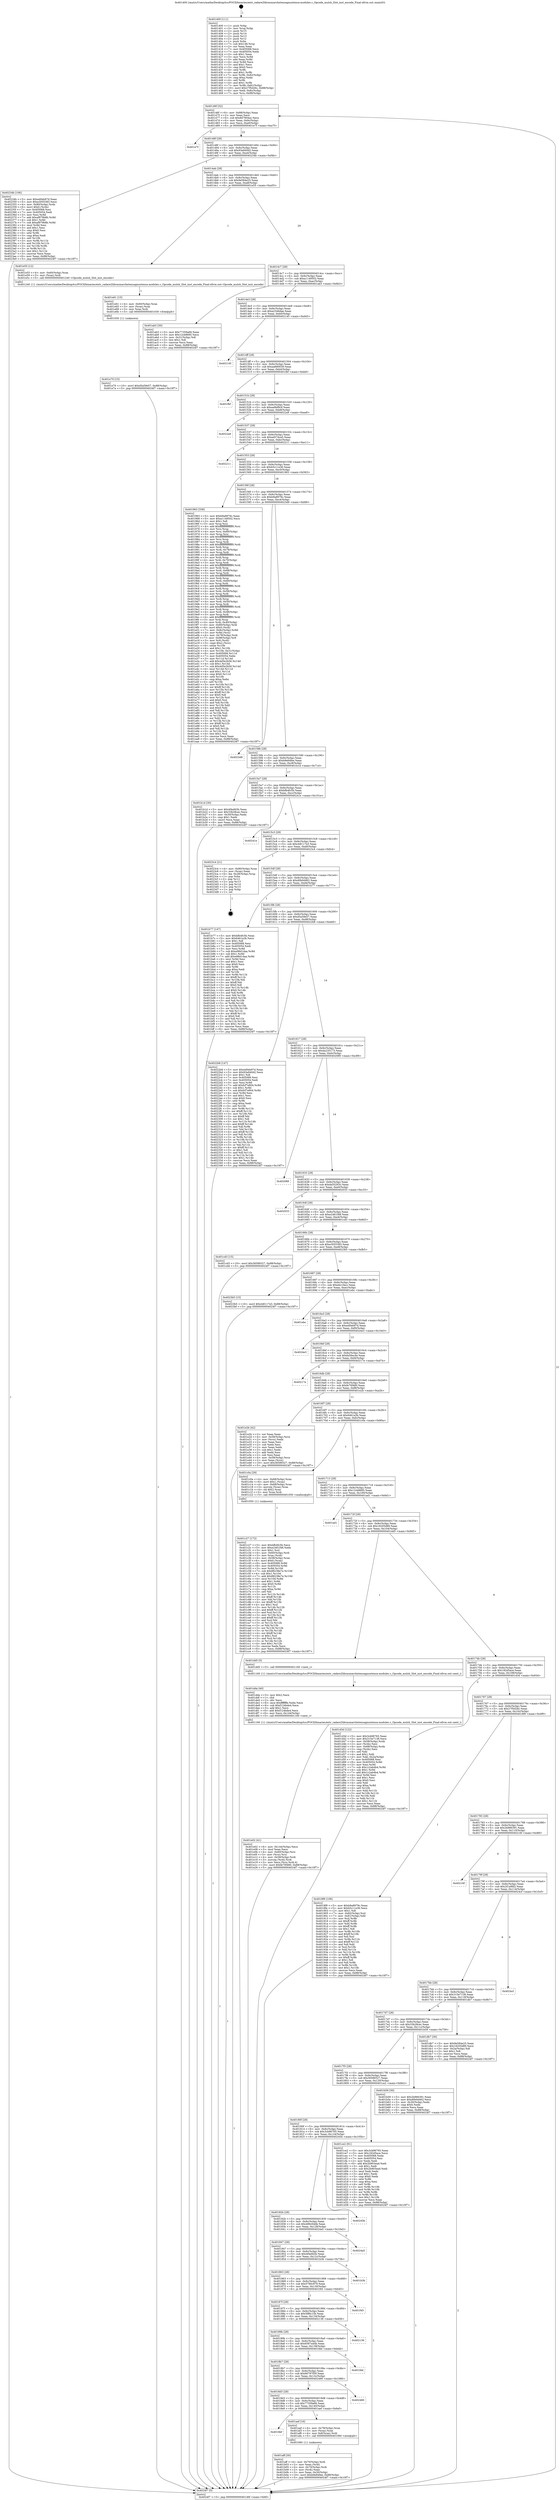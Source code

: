 digraph "0x401400" {
  label = "0x401400 (/mnt/c/Users/mathe/Desktop/tcc/POCII/binaries/extr_radare2librasmarchxtensagnuxtensa-modules.c_Opcode_mulsh_Slot_inst_encode_Final-ollvm.out::main(0))"
  labelloc = "t"
  node[shape=record]

  Entry [label="",width=0.3,height=0.3,shape=circle,fillcolor=black,style=filled]
  "0x40146f" [label="{
     0x40146f [32]\l
     | [instrs]\l
     &nbsp;&nbsp;0x40146f \<+6\>: mov -0x88(%rbp),%eax\l
     &nbsp;&nbsp;0x401475 \<+2\>: mov %eax,%ecx\l
     &nbsp;&nbsp;0x401477 \<+6\>: sub $0x8d7904ac,%ecx\l
     &nbsp;&nbsp;0x40147d \<+6\>: mov %eax,-0x9c(%rbp)\l
     &nbsp;&nbsp;0x401483 \<+6\>: mov %ecx,-0xa0(%rbp)\l
     &nbsp;&nbsp;0x401489 \<+6\>: je 0000000000401e7f \<main+0xa7f\>\l
  }"]
  "0x401e7f" [label="{
     0x401e7f\l
  }", style=dashed]
  "0x40148f" [label="{
     0x40148f [28]\l
     | [instrs]\l
     &nbsp;&nbsp;0x40148f \<+5\>: jmp 0000000000401494 \<main+0x94\>\l
     &nbsp;&nbsp;0x401494 \<+6\>: mov -0x9c(%rbp),%eax\l
     &nbsp;&nbsp;0x40149a \<+5\>: sub $0x93a940d2,%eax\l
     &nbsp;&nbsp;0x40149f \<+6\>: mov %eax,-0xa4(%rbp)\l
     &nbsp;&nbsp;0x4014a5 \<+6\>: je 000000000040234b \<main+0xf4b\>\l
  }"]
  Exit [label="",width=0.3,height=0.3,shape=circle,fillcolor=black,style=filled,peripheries=2]
  "0x40234b" [label="{
     0x40234b [106]\l
     | [instrs]\l
     &nbsp;&nbsp;0x40234b \<+5\>: mov $0xed0eb97d,%eax\l
     &nbsp;&nbsp;0x402350 \<+5\>: mov $0xe3055383,%ecx\l
     &nbsp;&nbsp;0x402355 \<+4\>: mov -0x80(%rbp),%rdx\l
     &nbsp;&nbsp;0x402359 \<+6\>: movl $0x0,(%rdx)\l
     &nbsp;&nbsp;0x40235f \<+7\>: mov 0x405068,%esi\l
     &nbsp;&nbsp;0x402366 \<+7\>: mov 0x405054,%edi\l
     &nbsp;&nbsp;0x40236d \<+3\>: mov %esi,%r8d\l
     &nbsp;&nbsp;0x402370 \<+7\>: add $0xaf979b8b,%r8d\l
     &nbsp;&nbsp;0x402377 \<+4\>: sub $0x1,%r8d\l
     &nbsp;&nbsp;0x40237b \<+7\>: sub $0xaf979b8b,%r8d\l
     &nbsp;&nbsp;0x402382 \<+4\>: imul %r8d,%esi\l
     &nbsp;&nbsp;0x402386 \<+3\>: and $0x1,%esi\l
     &nbsp;&nbsp;0x402389 \<+3\>: cmp $0x0,%esi\l
     &nbsp;&nbsp;0x40238c \<+4\>: sete %r9b\l
     &nbsp;&nbsp;0x402390 \<+3\>: cmp $0xa,%edi\l
     &nbsp;&nbsp;0x402393 \<+4\>: setl %r10b\l
     &nbsp;&nbsp;0x402397 \<+3\>: mov %r9b,%r11b\l
     &nbsp;&nbsp;0x40239a \<+3\>: and %r10b,%r11b\l
     &nbsp;&nbsp;0x40239d \<+3\>: xor %r10b,%r9b\l
     &nbsp;&nbsp;0x4023a0 \<+3\>: or %r9b,%r11b\l
     &nbsp;&nbsp;0x4023a3 \<+4\>: test $0x1,%r11b\l
     &nbsp;&nbsp;0x4023a7 \<+3\>: cmovne %ecx,%eax\l
     &nbsp;&nbsp;0x4023aa \<+6\>: mov %eax,-0x88(%rbp)\l
     &nbsp;&nbsp;0x4023b0 \<+5\>: jmp 00000000004024f7 \<main+0x10f7\>\l
  }"]
  "0x4014ab" [label="{
     0x4014ab [28]\l
     | [instrs]\l
     &nbsp;&nbsp;0x4014ab \<+5\>: jmp 00000000004014b0 \<main+0xb0\>\l
     &nbsp;&nbsp;0x4014b0 \<+6\>: mov -0x9c(%rbp),%eax\l
     &nbsp;&nbsp;0x4014b6 \<+5\>: sub $0x9e584e25,%eax\l
     &nbsp;&nbsp;0x4014bb \<+6\>: mov %eax,-0xa8(%rbp)\l
     &nbsp;&nbsp;0x4014c1 \<+6\>: je 0000000000401e55 \<main+0xa55\>\l
  }"]
  "0x401e70" [label="{
     0x401e70 [15]\l
     | [instrs]\l
     &nbsp;&nbsp;0x401e70 \<+10\>: movl $0xd5a59e57,-0x88(%rbp)\l
     &nbsp;&nbsp;0x401e7a \<+5\>: jmp 00000000004024f7 \<main+0x10f7\>\l
  }"]
  "0x401e55" [label="{
     0x401e55 [12]\l
     | [instrs]\l
     &nbsp;&nbsp;0x401e55 \<+4\>: mov -0x60(%rbp),%rax\l
     &nbsp;&nbsp;0x401e59 \<+3\>: mov (%rax),%rdi\l
     &nbsp;&nbsp;0x401e5c \<+5\>: call 0000000000401240 \<Opcode_mulsh_Slot_inst_encode\>\l
     | [calls]\l
     &nbsp;&nbsp;0x401240 \{1\} (/mnt/c/Users/mathe/Desktop/tcc/POCII/binaries/extr_radare2librasmarchxtensagnuxtensa-modules.c_Opcode_mulsh_Slot_inst_encode_Final-ollvm.out::Opcode_mulsh_Slot_inst_encode)\l
  }"]
  "0x4014c7" [label="{
     0x4014c7 [28]\l
     | [instrs]\l
     &nbsp;&nbsp;0x4014c7 \<+5\>: jmp 00000000004014cc \<main+0xcc\>\l
     &nbsp;&nbsp;0x4014cc \<+6\>: mov -0x9c(%rbp),%eax\l
     &nbsp;&nbsp;0x4014d2 \<+5\>: sub $0xa1149502,%eax\l
     &nbsp;&nbsp;0x4014d7 \<+6\>: mov %eax,-0xac(%rbp)\l
     &nbsp;&nbsp;0x4014dd \<+6\>: je 0000000000401ab3 \<main+0x6b3\>\l
  }"]
  "0x401e61" [label="{
     0x401e61 [15]\l
     | [instrs]\l
     &nbsp;&nbsp;0x401e61 \<+4\>: mov -0x60(%rbp),%rax\l
     &nbsp;&nbsp;0x401e65 \<+3\>: mov (%rax),%rax\l
     &nbsp;&nbsp;0x401e68 \<+3\>: mov %rax,%rdi\l
     &nbsp;&nbsp;0x401e6b \<+5\>: call 0000000000401030 \<free@plt\>\l
     | [calls]\l
     &nbsp;&nbsp;0x401030 \{1\} (unknown)\l
  }"]
  "0x401ab3" [label="{
     0x401ab3 [30]\l
     | [instrs]\l
     &nbsp;&nbsp;0x401ab3 \<+5\>: mov $0x77359a66,%eax\l
     &nbsp;&nbsp;0x401ab8 \<+5\>: mov $0x12cb8685,%ecx\l
     &nbsp;&nbsp;0x401abd \<+3\>: mov -0x31(%rbp),%dl\l
     &nbsp;&nbsp;0x401ac0 \<+3\>: test $0x1,%dl\l
     &nbsp;&nbsp;0x401ac3 \<+3\>: cmovne %ecx,%eax\l
     &nbsp;&nbsp;0x401ac6 \<+6\>: mov %eax,-0x88(%rbp)\l
     &nbsp;&nbsp;0x401acc \<+5\>: jmp 00000000004024f7 \<main+0x10f7\>\l
  }"]
  "0x4014e3" [label="{
     0x4014e3 [28]\l
     | [instrs]\l
     &nbsp;&nbsp;0x4014e3 \<+5\>: jmp 00000000004014e8 \<main+0xe8\>\l
     &nbsp;&nbsp;0x4014e8 \<+6\>: mov -0x9c(%rbp),%eax\l
     &nbsp;&nbsp;0x4014ee \<+5\>: sub $0xa2346dae,%eax\l
     &nbsp;&nbsp;0x4014f3 \<+6\>: mov %eax,-0xb0(%rbp)\l
     &nbsp;&nbsp;0x4014f9 \<+6\>: je 0000000000402145 \<main+0xd45\>\l
  }"]
  "0x401e02" [label="{
     0x401e02 [41]\l
     | [instrs]\l
     &nbsp;&nbsp;0x401e02 \<+6\>: mov -0x144(%rbp),%ecx\l
     &nbsp;&nbsp;0x401e08 \<+3\>: imul %eax,%ecx\l
     &nbsp;&nbsp;0x401e0b \<+4\>: mov -0x60(%rbp),%rsi\l
     &nbsp;&nbsp;0x401e0f \<+3\>: mov (%rsi),%rsi\l
     &nbsp;&nbsp;0x401e12 \<+4\>: mov -0x58(%rbp),%rdi\l
     &nbsp;&nbsp;0x401e16 \<+3\>: movslq (%rdi),%rdi\l
     &nbsp;&nbsp;0x401e19 \<+3\>: mov %ecx,(%rsi,%rdi,4)\l
     &nbsp;&nbsp;0x401e1c \<+10\>: movl $0xfe70f480,-0x88(%rbp)\l
     &nbsp;&nbsp;0x401e26 \<+5\>: jmp 00000000004024f7 \<main+0x10f7\>\l
  }"]
  "0x402145" [label="{
     0x402145\l
  }", style=dashed]
  "0x4014ff" [label="{
     0x4014ff [28]\l
     | [instrs]\l
     &nbsp;&nbsp;0x4014ff \<+5\>: jmp 0000000000401504 \<main+0x104\>\l
     &nbsp;&nbsp;0x401504 \<+6\>: mov -0x9c(%rbp),%eax\l
     &nbsp;&nbsp;0x40150a \<+5\>: sub $0xaa680039,%eax\l
     &nbsp;&nbsp;0x40150f \<+6\>: mov %eax,-0xb4(%rbp)\l
     &nbsp;&nbsp;0x401515 \<+6\>: je 0000000000401fbf \<main+0xbbf\>\l
  }"]
  "0x401dda" [label="{
     0x401dda [40]\l
     | [instrs]\l
     &nbsp;&nbsp;0x401dda \<+5\>: mov $0x2,%ecx\l
     &nbsp;&nbsp;0x401ddf \<+1\>: cltd\l
     &nbsp;&nbsp;0x401de0 \<+2\>: idiv %ecx\l
     &nbsp;&nbsp;0x401de2 \<+6\>: imul $0xfffffffe,%edx,%ecx\l
     &nbsp;&nbsp;0x401de8 \<+6\>: sub $0xf124bde4,%ecx\l
     &nbsp;&nbsp;0x401dee \<+3\>: add $0x1,%ecx\l
     &nbsp;&nbsp;0x401df1 \<+6\>: add $0xf124bde4,%ecx\l
     &nbsp;&nbsp;0x401df7 \<+6\>: mov %ecx,-0x144(%rbp)\l
     &nbsp;&nbsp;0x401dfd \<+5\>: call 0000000000401160 \<next_i\>\l
     | [calls]\l
     &nbsp;&nbsp;0x401160 \{1\} (/mnt/c/Users/mathe/Desktop/tcc/POCII/binaries/extr_radare2librasmarchxtensagnuxtensa-modules.c_Opcode_mulsh_Slot_inst_encode_Final-ollvm.out::next_i)\l
  }"]
  "0x401fbf" [label="{
     0x401fbf\l
  }", style=dashed]
  "0x40151b" [label="{
     0x40151b [28]\l
     | [instrs]\l
     &nbsp;&nbsp;0x40151b \<+5\>: jmp 0000000000401520 \<main+0x120\>\l
     &nbsp;&nbsp;0x401520 \<+6\>: mov -0x9c(%rbp),%eax\l
     &nbsp;&nbsp;0x401526 \<+5\>: sub $0xaa9bf9c9,%eax\l
     &nbsp;&nbsp;0x40152b \<+6\>: mov %eax,-0xb8(%rbp)\l
     &nbsp;&nbsp;0x401531 \<+6\>: je 00000000004022a9 \<main+0xea9\>\l
  }"]
  "0x401c27" [label="{
     0x401c27 [172]\l
     | [instrs]\l
     &nbsp;&nbsp;0x401c27 \<+5\>: mov $0xbfb4fc5b,%ecx\l
     &nbsp;&nbsp;0x401c2c \<+5\>: mov $0xe2461f48,%edx\l
     &nbsp;&nbsp;0x401c31 \<+3\>: mov $0x1,%sil\l
     &nbsp;&nbsp;0x401c34 \<+4\>: mov -0x60(%rbp),%rdi\l
     &nbsp;&nbsp;0x401c38 \<+3\>: mov %rax,(%rdi)\l
     &nbsp;&nbsp;0x401c3b \<+4\>: mov -0x58(%rbp),%rax\l
     &nbsp;&nbsp;0x401c3f \<+6\>: movl $0x0,(%rax)\l
     &nbsp;&nbsp;0x401c45 \<+8\>: mov 0x405068,%r8d\l
     &nbsp;&nbsp;0x401c4d \<+8\>: mov 0x405054,%r9d\l
     &nbsp;&nbsp;0x401c55 \<+3\>: mov %r8d,%r10d\l
     &nbsp;&nbsp;0x401c58 \<+7\>: sub $0x88238e7e,%r10d\l
     &nbsp;&nbsp;0x401c5f \<+4\>: sub $0x1,%r10d\l
     &nbsp;&nbsp;0x401c63 \<+7\>: add $0x88238e7e,%r10d\l
     &nbsp;&nbsp;0x401c6a \<+4\>: imul %r10d,%r8d\l
     &nbsp;&nbsp;0x401c6e \<+4\>: and $0x1,%r8d\l
     &nbsp;&nbsp;0x401c72 \<+4\>: cmp $0x0,%r8d\l
     &nbsp;&nbsp;0x401c76 \<+4\>: sete %r11b\l
     &nbsp;&nbsp;0x401c7a \<+4\>: cmp $0xa,%r9d\l
     &nbsp;&nbsp;0x401c7e \<+3\>: setl %bl\l
     &nbsp;&nbsp;0x401c81 \<+3\>: mov %r11b,%r14b\l
     &nbsp;&nbsp;0x401c84 \<+4\>: xor $0xff,%r14b\l
     &nbsp;&nbsp;0x401c88 \<+3\>: mov %bl,%r15b\l
     &nbsp;&nbsp;0x401c8b \<+4\>: xor $0xff,%r15b\l
     &nbsp;&nbsp;0x401c8f \<+4\>: xor $0x1,%sil\l
     &nbsp;&nbsp;0x401c93 \<+3\>: mov %r14b,%r12b\l
     &nbsp;&nbsp;0x401c96 \<+4\>: and $0xff,%r12b\l
     &nbsp;&nbsp;0x401c9a \<+3\>: and %sil,%r11b\l
     &nbsp;&nbsp;0x401c9d \<+3\>: mov %r15b,%r13b\l
     &nbsp;&nbsp;0x401ca0 \<+4\>: and $0xff,%r13b\l
     &nbsp;&nbsp;0x401ca4 \<+3\>: and %sil,%bl\l
     &nbsp;&nbsp;0x401ca7 \<+3\>: or %r11b,%r12b\l
     &nbsp;&nbsp;0x401caa \<+3\>: or %bl,%r13b\l
     &nbsp;&nbsp;0x401cad \<+3\>: xor %r13b,%r12b\l
     &nbsp;&nbsp;0x401cb0 \<+3\>: or %r15b,%r14b\l
     &nbsp;&nbsp;0x401cb3 \<+4\>: xor $0xff,%r14b\l
     &nbsp;&nbsp;0x401cb7 \<+4\>: or $0x1,%sil\l
     &nbsp;&nbsp;0x401cbb \<+3\>: and %sil,%r14b\l
     &nbsp;&nbsp;0x401cbe \<+3\>: or %r14b,%r12b\l
     &nbsp;&nbsp;0x401cc1 \<+4\>: test $0x1,%r12b\l
     &nbsp;&nbsp;0x401cc5 \<+3\>: cmovne %edx,%ecx\l
     &nbsp;&nbsp;0x401cc8 \<+6\>: mov %ecx,-0x88(%rbp)\l
     &nbsp;&nbsp;0x401cce \<+5\>: jmp 00000000004024f7 \<main+0x10f7\>\l
  }"]
  "0x4022a9" [label="{
     0x4022a9\l
  }", style=dashed]
  "0x401537" [label="{
     0x401537 [28]\l
     | [instrs]\l
     &nbsp;&nbsp;0x401537 \<+5\>: jmp 000000000040153c \<main+0x13c\>\l
     &nbsp;&nbsp;0x40153c \<+6\>: mov -0x9c(%rbp),%eax\l
     &nbsp;&nbsp;0x401542 \<+5\>: sub $0xad57dca5,%eax\l
     &nbsp;&nbsp;0x401547 \<+6\>: mov %eax,-0xbc(%rbp)\l
     &nbsp;&nbsp;0x40154d \<+6\>: je 0000000000402211 \<main+0xe11\>\l
  }"]
  "0x401aff" [label="{
     0x401aff [30]\l
     | [instrs]\l
     &nbsp;&nbsp;0x401aff \<+4\>: mov -0x70(%rbp),%rdi\l
     &nbsp;&nbsp;0x401b03 \<+2\>: mov %eax,(%rdi)\l
     &nbsp;&nbsp;0x401b05 \<+4\>: mov -0x70(%rbp),%rdi\l
     &nbsp;&nbsp;0x401b09 \<+2\>: mov (%rdi),%eax\l
     &nbsp;&nbsp;0x401b0b \<+3\>: mov %eax,-0x30(%rbp)\l
     &nbsp;&nbsp;0x401b0e \<+10\>: movl $0xb9e84fee,-0x88(%rbp)\l
     &nbsp;&nbsp;0x401b18 \<+5\>: jmp 00000000004024f7 \<main+0x10f7\>\l
  }"]
  "0x402211" [label="{
     0x402211\l
  }", style=dashed]
  "0x401553" [label="{
     0x401553 [28]\l
     | [instrs]\l
     &nbsp;&nbsp;0x401553 \<+5\>: jmp 0000000000401558 \<main+0x158\>\l
     &nbsp;&nbsp;0x401558 \<+6\>: mov -0x9c(%rbp),%eax\l
     &nbsp;&nbsp;0x40155e \<+5\>: sub $0xb5c11e36,%eax\l
     &nbsp;&nbsp;0x401563 \<+6\>: mov %eax,-0xc0(%rbp)\l
     &nbsp;&nbsp;0x401569 \<+6\>: je 0000000000401963 \<main+0x563\>\l
  }"]
  "0x4018ef" [label="{
     0x4018ef\l
  }", style=dashed]
  "0x401963" [label="{
     0x401963 [336]\l
     | [instrs]\l
     &nbsp;&nbsp;0x401963 \<+5\>: mov $0xb9a8979c,%eax\l
     &nbsp;&nbsp;0x401968 \<+5\>: mov $0xa1149502,%ecx\l
     &nbsp;&nbsp;0x40196d \<+2\>: mov $0x1,%dl\l
     &nbsp;&nbsp;0x40196f \<+3\>: mov %rsp,%rsi\l
     &nbsp;&nbsp;0x401972 \<+4\>: add $0xfffffffffffffff0,%rsi\l
     &nbsp;&nbsp;0x401976 \<+3\>: mov %rsi,%rsp\l
     &nbsp;&nbsp;0x401979 \<+4\>: mov %rsi,-0x80(%rbp)\l
     &nbsp;&nbsp;0x40197d \<+3\>: mov %rsp,%rsi\l
     &nbsp;&nbsp;0x401980 \<+4\>: add $0xfffffffffffffff0,%rsi\l
     &nbsp;&nbsp;0x401984 \<+3\>: mov %rsi,%rsp\l
     &nbsp;&nbsp;0x401987 \<+3\>: mov %rsp,%rdi\l
     &nbsp;&nbsp;0x40198a \<+4\>: add $0xfffffffffffffff0,%rdi\l
     &nbsp;&nbsp;0x40198e \<+3\>: mov %rdi,%rsp\l
     &nbsp;&nbsp;0x401991 \<+4\>: mov %rdi,-0x78(%rbp)\l
     &nbsp;&nbsp;0x401995 \<+3\>: mov %rsp,%rdi\l
     &nbsp;&nbsp;0x401998 \<+4\>: add $0xfffffffffffffff0,%rdi\l
     &nbsp;&nbsp;0x40199c \<+3\>: mov %rdi,%rsp\l
     &nbsp;&nbsp;0x40199f \<+4\>: mov %rdi,-0x70(%rbp)\l
     &nbsp;&nbsp;0x4019a3 \<+3\>: mov %rsp,%rdi\l
     &nbsp;&nbsp;0x4019a6 \<+4\>: add $0xfffffffffffffff0,%rdi\l
     &nbsp;&nbsp;0x4019aa \<+3\>: mov %rdi,%rsp\l
     &nbsp;&nbsp;0x4019ad \<+4\>: mov %rdi,-0x68(%rbp)\l
     &nbsp;&nbsp;0x4019b1 \<+3\>: mov %rsp,%rdi\l
     &nbsp;&nbsp;0x4019b4 \<+4\>: add $0xfffffffffffffff0,%rdi\l
     &nbsp;&nbsp;0x4019b8 \<+3\>: mov %rdi,%rsp\l
     &nbsp;&nbsp;0x4019bb \<+4\>: mov %rdi,-0x60(%rbp)\l
     &nbsp;&nbsp;0x4019bf \<+3\>: mov %rsp,%rdi\l
     &nbsp;&nbsp;0x4019c2 \<+4\>: add $0xfffffffffffffff0,%rdi\l
     &nbsp;&nbsp;0x4019c6 \<+3\>: mov %rdi,%rsp\l
     &nbsp;&nbsp;0x4019c9 \<+4\>: mov %rdi,-0x58(%rbp)\l
     &nbsp;&nbsp;0x4019cd \<+3\>: mov %rsp,%rdi\l
     &nbsp;&nbsp;0x4019d0 \<+4\>: add $0xfffffffffffffff0,%rdi\l
     &nbsp;&nbsp;0x4019d4 \<+3\>: mov %rdi,%rsp\l
     &nbsp;&nbsp;0x4019d7 \<+4\>: mov %rdi,-0x50(%rbp)\l
     &nbsp;&nbsp;0x4019db \<+3\>: mov %rsp,%rdi\l
     &nbsp;&nbsp;0x4019de \<+4\>: add $0xfffffffffffffff0,%rdi\l
     &nbsp;&nbsp;0x4019e2 \<+3\>: mov %rdi,%rsp\l
     &nbsp;&nbsp;0x4019e5 \<+4\>: mov %rdi,-0x48(%rbp)\l
     &nbsp;&nbsp;0x4019e9 \<+3\>: mov %rsp,%rdi\l
     &nbsp;&nbsp;0x4019ec \<+4\>: add $0xfffffffffffffff0,%rdi\l
     &nbsp;&nbsp;0x4019f0 \<+3\>: mov %rdi,%rsp\l
     &nbsp;&nbsp;0x4019f3 \<+4\>: mov %rdi,-0x40(%rbp)\l
     &nbsp;&nbsp;0x4019f7 \<+4\>: mov -0x80(%rbp),%rdi\l
     &nbsp;&nbsp;0x4019fb \<+6\>: movl $0x0,(%rdi)\l
     &nbsp;&nbsp;0x401a01 \<+7\>: mov -0x8c(%rbp),%r8d\l
     &nbsp;&nbsp;0x401a08 \<+3\>: mov %r8d,(%rsi)\l
     &nbsp;&nbsp;0x401a0b \<+4\>: mov -0x78(%rbp),%rdi\l
     &nbsp;&nbsp;0x401a0f \<+7\>: mov -0x98(%rbp),%r9\l
     &nbsp;&nbsp;0x401a16 \<+3\>: mov %r9,(%rdi)\l
     &nbsp;&nbsp;0x401a19 \<+3\>: cmpl $0x2,(%rsi)\l
     &nbsp;&nbsp;0x401a1c \<+4\>: setne %r10b\l
     &nbsp;&nbsp;0x401a20 \<+4\>: and $0x1,%r10b\l
     &nbsp;&nbsp;0x401a24 \<+4\>: mov %r10b,-0x31(%rbp)\l
     &nbsp;&nbsp;0x401a28 \<+8\>: mov 0x405068,%r11d\l
     &nbsp;&nbsp;0x401a30 \<+7\>: mov 0x405054,%ebx\l
     &nbsp;&nbsp;0x401a37 \<+3\>: mov %r11d,%r14d\l
     &nbsp;&nbsp;0x401a3a \<+7\>: add $0x4d5e2b56,%r14d\l
     &nbsp;&nbsp;0x401a41 \<+4\>: sub $0x1,%r14d\l
     &nbsp;&nbsp;0x401a45 \<+7\>: sub $0x4d5e2b56,%r14d\l
     &nbsp;&nbsp;0x401a4c \<+4\>: imul %r14d,%r11d\l
     &nbsp;&nbsp;0x401a50 \<+4\>: and $0x1,%r11d\l
     &nbsp;&nbsp;0x401a54 \<+4\>: cmp $0x0,%r11d\l
     &nbsp;&nbsp;0x401a58 \<+4\>: sete %r10b\l
     &nbsp;&nbsp;0x401a5c \<+3\>: cmp $0xa,%ebx\l
     &nbsp;&nbsp;0x401a5f \<+4\>: setl %r15b\l
     &nbsp;&nbsp;0x401a63 \<+3\>: mov %r10b,%r12b\l
     &nbsp;&nbsp;0x401a66 \<+4\>: xor $0xff,%r12b\l
     &nbsp;&nbsp;0x401a6a \<+3\>: mov %r15b,%r13b\l
     &nbsp;&nbsp;0x401a6d \<+4\>: xor $0xff,%r13b\l
     &nbsp;&nbsp;0x401a71 \<+3\>: xor $0x0,%dl\l
     &nbsp;&nbsp;0x401a74 \<+3\>: mov %r12b,%sil\l
     &nbsp;&nbsp;0x401a77 \<+4\>: and $0x0,%sil\l
     &nbsp;&nbsp;0x401a7b \<+3\>: and %dl,%r10b\l
     &nbsp;&nbsp;0x401a7e \<+3\>: mov %r13b,%dil\l
     &nbsp;&nbsp;0x401a81 \<+4\>: and $0x0,%dil\l
     &nbsp;&nbsp;0x401a85 \<+3\>: and %dl,%r15b\l
     &nbsp;&nbsp;0x401a88 \<+3\>: or %r10b,%sil\l
     &nbsp;&nbsp;0x401a8b \<+3\>: or %r15b,%dil\l
     &nbsp;&nbsp;0x401a8e \<+3\>: xor %dil,%sil\l
     &nbsp;&nbsp;0x401a91 \<+3\>: or %r13b,%r12b\l
     &nbsp;&nbsp;0x401a94 \<+4\>: xor $0xff,%r12b\l
     &nbsp;&nbsp;0x401a98 \<+3\>: or $0x0,%dl\l
     &nbsp;&nbsp;0x401a9b \<+3\>: and %dl,%r12b\l
     &nbsp;&nbsp;0x401a9e \<+3\>: or %r12b,%sil\l
     &nbsp;&nbsp;0x401aa1 \<+4\>: test $0x1,%sil\l
     &nbsp;&nbsp;0x401aa5 \<+3\>: cmovne %ecx,%eax\l
     &nbsp;&nbsp;0x401aa8 \<+6\>: mov %eax,-0x88(%rbp)\l
     &nbsp;&nbsp;0x401aae \<+5\>: jmp 00000000004024f7 \<main+0x10f7\>\l
  }"]
  "0x40156f" [label="{
     0x40156f [28]\l
     | [instrs]\l
     &nbsp;&nbsp;0x40156f \<+5\>: jmp 0000000000401574 \<main+0x174\>\l
     &nbsp;&nbsp;0x401574 \<+6\>: mov -0x9c(%rbp),%eax\l
     &nbsp;&nbsp;0x40157a \<+5\>: sub $0xb9a8979c,%eax\l
     &nbsp;&nbsp;0x40157f \<+6\>: mov %eax,-0xc4(%rbp)\l
     &nbsp;&nbsp;0x401585 \<+6\>: je 00000000004023d9 \<main+0xfd9\>\l
  }"]
  "0x401aef" [label="{
     0x401aef [16]\l
     | [instrs]\l
     &nbsp;&nbsp;0x401aef \<+4\>: mov -0x78(%rbp),%rax\l
     &nbsp;&nbsp;0x401af3 \<+3\>: mov (%rax),%rax\l
     &nbsp;&nbsp;0x401af6 \<+4\>: mov 0x8(%rax),%rdi\l
     &nbsp;&nbsp;0x401afa \<+5\>: call 0000000000401060 \<atoi@plt\>\l
     | [calls]\l
     &nbsp;&nbsp;0x401060 \{1\} (unknown)\l
  }"]
  "0x4023d9" [label="{
     0x4023d9\l
  }", style=dashed]
  "0x40158b" [label="{
     0x40158b [28]\l
     | [instrs]\l
     &nbsp;&nbsp;0x40158b \<+5\>: jmp 0000000000401590 \<main+0x190\>\l
     &nbsp;&nbsp;0x401590 \<+6\>: mov -0x9c(%rbp),%eax\l
     &nbsp;&nbsp;0x401596 \<+5\>: sub $0xb9e84fee,%eax\l
     &nbsp;&nbsp;0x40159b \<+6\>: mov %eax,-0xc8(%rbp)\l
     &nbsp;&nbsp;0x4015a1 \<+6\>: je 0000000000401b1d \<main+0x71d\>\l
  }"]
  "0x4018d3" [label="{
     0x4018d3 [28]\l
     | [instrs]\l
     &nbsp;&nbsp;0x4018d3 \<+5\>: jmp 00000000004018d8 \<main+0x4d8\>\l
     &nbsp;&nbsp;0x4018d8 \<+6\>: mov -0x9c(%rbp),%eax\l
     &nbsp;&nbsp;0x4018de \<+5\>: sub $0x77359a66,%eax\l
     &nbsp;&nbsp;0x4018e3 \<+6\>: mov %eax,-0x140(%rbp)\l
     &nbsp;&nbsp;0x4018e9 \<+6\>: je 0000000000401aef \<main+0x6ef\>\l
  }"]
  "0x401b1d" [label="{
     0x401b1d [30]\l
     | [instrs]\l
     &nbsp;&nbsp;0x401b1d \<+5\>: mov $0x4f4efd3b,%eax\l
     &nbsp;&nbsp;0x401b22 \<+5\>: mov $0x33b28cec,%ecx\l
     &nbsp;&nbsp;0x401b27 \<+3\>: mov -0x30(%rbp),%edx\l
     &nbsp;&nbsp;0x401b2a \<+3\>: cmp $0x1,%edx\l
     &nbsp;&nbsp;0x401b2d \<+3\>: cmovl %ecx,%eax\l
     &nbsp;&nbsp;0x401b30 \<+6\>: mov %eax,-0x88(%rbp)\l
     &nbsp;&nbsp;0x401b36 \<+5\>: jmp 00000000004024f7 \<main+0x10f7\>\l
  }"]
  "0x4015a7" [label="{
     0x4015a7 [28]\l
     | [instrs]\l
     &nbsp;&nbsp;0x4015a7 \<+5\>: jmp 00000000004015ac \<main+0x1ac\>\l
     &nbsp;&nbsp;0x4015ac \<+6\>: mov -0x9c(%rbp),%eax\l
     &nbsp;&nbsp;0x4015b2 \<+5\>: sub $0xbfb4fc5b,%eax\l
     &nbsp;&nbsp;0x4015b7 \<+6\>: mov %eax,-0xcc(%rbp)\l
     &nbsp;&nbsp;0x4015bd \<+6\>: je 000000000040241e \<main+0x101e\>\l
  }"]
  "0x402480" [label="{
     0x402480\l
  }", style=dashed]
  "0x40241e" [label="{
     0x40241e\l
  }", style=dashed]
  "0x4015c3" [label="{
     0x4015c3 [28]\l
     | [instrs]\l
     &nbsp;&nbsp;0x4015c3 \<+5\>: jmp 00000000004015c8 \<main+0x1c8\>\l
     &nbsp;&nbsp;0x4015c8 \<+6\>: mov -0x9c(%rbp),%eax\l
     &nbsp;&nbsp;0x4015ce \<+5\>: sub $0xcb8117e3,%eax\l
     &nbsp;&nbsp;0x4015d3 \<+6\>: mov %eax,-0xd0(%rbp)\l
     &nbsp;&nbsp;0x4015d9 \<+6\>: je 00000000004023c4 \<main+0xfc4\>\l
  }"]
  "0x4018b7" [label="{
     0x4018b7 [28]\l
     | [instrs]\l
     &nbsp;&nbsp;0x4018b7 \<+5\>: jmp 00000000004018bc \<main+0x4bc\>\l
     &nbsp;&nbsp;0x4018bc \<+6\>: mov -0x9c(%rbp),%eax\l
     &nbsp;&nbsp;0x4018c2 \<+5\>: sub $0x66797f59,%eax\l
     &nbsp;&nbsp;0x4018c7 \<+6\>: mov %eax,-0x13c(%rbp)\l
     &nbsp;&nbsp;0x4018cd \<+6\>: je 0000000000402480 \<main+0x1080\>\l
  }"]
  "0x4023c4" [label="{
     0x4023c4 [21]\l
     | [instrs]\l
     &nbsp;&nbsp;0x4023c4 \<+4\>: mov -0x80(%rbp),%rax\l
     &nbsp;&nbsp;0x4023c8 \<+2\>: mov (%rax),%eax\l
     &nbsp;&nbsp;0x4023ca \<+4\>: lea -0x28(%rbp),%rsp\l
     &nbsp;&nbsp;0x4023ce \<+1\>: pop %rbx\l
     &nbsp;&nbsp;0x4023cf \<+2\>: pop %r12\l
     &nbsp;&nbsp;0x4023d1 \<+2\>: pop %r13\l
     &nbsp;&nbsp;0x4023d3 \<+2\>: pop %r14\l
     &nbsp;&nbsp;0x4023d5 \<+2\>: pop %r15\l
     &nbsp;&nbsp;0x4023d7 \<+1\>: pop %rbp\l
     &nbsp;&nbsp;0x4023d8 \<+1\>: ret\l
  }"]
  "0x4015df" [label="{
     0x4015df [28]\l
     | [instrs]\l
     &nbsp;&nbsp;0x4015df \<+5\>: jmp 00000000004015e4 \<main+0x1e4\>\l
     &nbsp;&nbsp;0x4015e4 \<+6\>: mov -0x9c(%rbp),%eax\l
     &nbsp;&nbsp;0x4015ea \<+5\>: sub $0xd0b0d462,%eax\l
     &nbsp;&nbsp;0x4015ef \<+6\>: mov %eax,-0xd4(%rbp)\l
     &nbsp;&nbsp;0x4015f5 \<+6\>: je 0000000000401b77 \<main+0x777\>\l
  }"]
  "0x401fdd" [label="{
     0x401fdd\l
  }", style=dashed]
  "0x401b77" [label="{
     0x401b77 [147]\l
     | [instrs]\l
     &nbsp;&nbsp;0x401b77 \<+5\>: mov $0xbfb4fc5b,%eax\l
     &nbsp;&nbsp;0x401b7c \<+5\>: mov $0x6461a3b,%ecx\l
     &nbsp;&nbsp;0x401b81 \<+2\>: mov $0x1,%dl\l
     &nbsp;&nbsp;0x401b83 \<+7\>: mov 0x405068,%esi\l
     &nbsp;&nbsp;0x401b8a \<+7\>: mov 0x405054,%edi\l
     &nbsp;&nbsp;0x401b91 \<+3\>: mov %esi,%r8d\l
     &nbsp;&nbsp;0x401b94 \<+7\>: sub $0xe98d1daa,%r8d\l
     &nbsp;&nbsp;0x401b9b \<+4\>: sub $0x1,%r8d\l
     &nbsp;&nbsp;0x401b9f \<+7\>: add $0xe98d1daa,%r8d\l
     &nbsp;&nbsp;0x401ba6 \<+4\>: imul %r8d,%esi\l
     &nbsp;&nbsp;0x401baa \<+3\>: and $0x1,%esi\l
     &nbsp;&nbsp;0x401bad \<+3\>: cmp $0x0,%esi\l
     &nbsp;&nbsp;0x401bb0 \<+4\>: sete %r9b\l
     &nbsp;&nbsp;0x401bb4 \<+3\>: cmp $0xa,%edi\l
     &nbsp;&nbsp;0x401bb7 \<+4\>: setl %r10b\l
     &nbsp;&nbsp;0x401bbb \<+3\>: mov %r9b,%r11b\l
     &nbsp;&nbsp;0x401bbe \<+4\>: xor $0xff,%r11b\l
     &nbsp;&nbsp;0x401bc2 \<+3\>: mov %r10b,%bl\l
     &nbsp;&nbsp;0x401bc5 \<+3\>: xor $0xff,%bl\l
     &nbsp;&nbsp;0x401bc8 \<+3\>: xor $0x0,%dl\l
     &nbsp;&nbsp;0x401bcb \<+3\>: mov %r11b,%r14b\l
     &nbsp;&nbsp;0x401bce \<+4\>: and $0x0,%r14b\l
     &nbsp;&nbsp;0x401bd2 \<+3\>: and %dl,%r9b\l
     &nbsp;&nbsp;0x401bd5 \<+3\>: mov %bl,%r15b\l
     &nbsp;&nbsp;0x401bd8 \<+4\>: and $0x0,%r15b\l
     &nbsp;&nbsp;0x401bdc \<+3\>: and %dl,%r10b\l
     &nbsp;&nbsp;0x401bdf \<+3\>: or %r9b,%r14b\l
     &nbsp;&nbsp;0x401be2 \<+3\>: or %r10b,%r15b\l
     &nbsp;&nbsp;0x401be5 \<+3\>: xor %r15b,%r14b\l
     &nbsp;&nbsp;0x401be8 \<+3\>: or %bl,%r11b\l
     &nbsp;&nbsp;0x401beb \<+4\>: xor $0xff,%r11b\l
     &nbsp;&nbsp;0x401bef \<+3\>: or $0x0,%dl\l
     &nbsp;&nbsp;0x401bf2 \<+3\>: and %dl,%r11b\l
     &nbsp;&nbsp;0x401bf5 \<+3\>: or %r11b,%r14b\l
     &nbsp;&nbsp;0x401bf8 \<+4\>: test $0x1,%r14b\l
     &nbsp;&nbsp;0x401bfc \<+3\>: cmovne %ecx,%eax\l
     &nbsp;&nbsp;0x401bff \<+6\>: mov %eax,-0x88(%rbp)\l
     &nbsp;&nbsp;0x401c05 \<+5\>: jmp 00000000004024f7 \<main+0x10f7\>\l
  }"]
  "0x4015fb" [label="{
     0x4015fb [28]\l
     | [instrs]\l
     &nbsp;&nbsp;0x4015fb \<+5\>: jmp 0000000000401600 \<main+0x200\>\l
     &nbsp;&nbsp;0x401600 \<+6\>: mov -0x9c(%rbp),%eax\l
     &nbsp;&nbsp;0x401606 \<+5\>: sub $0xd5a59e57,%eax\l
     &nbsp;&nbsp;0x40160b \<+6\>: mov %eax,-0xd8(%rbp)\l
     &nbsp;&nbsp;0x401611 \<+6\>: je 00000000004022b8 \<main+0xeb8\>\l
  }"]
  "0x40189b" [label="{
     0x40189b [28]\l
     | [instrs]\l
     &nbsp;&nbsp;0x40189b \<+5\>: jmp 00000000004018a0 \<main+0x4a0\>\l
     &nbsp;&nbsp;0x4018a0 \<+6\>: mov -0x9c(%rbp),%eax\l
     &nbsp;&nbsp;0x4018a6 \<+5\>: sub $0x6587a44b,%eax\l
     &nbsp;&nbsp;0x4018ab \<+6\>: mov %eax,-0x138(%rbp)\l
     &nbsp;&nbsp;0x4018b1 \<+6\>: je 0000000000401fdd \<main+0xbdd\>\l
  }"]
  "0x4022b8" [label="{
     0x4022b8 [147]\l
     | [instrs]\l
     &nbsp;&nbsp;0x4022b8 \<+5\>: mov $0xed0eb97d,%eax\l
     &nbsp;&nbsp;0x4022bd \<+5\>: mov $0x93a940d2,%ecx\l
     &nbsp;&nbsp;0x4022c2 \<+2\>: mov $0x1,%dl\l
     &nbsp;&nbsp;0x4022c4 \<+7\>: mov 0x405068,%esi\l
     &nbsp;&nbsp;0x4022cb \<+7\>: mov 0x405054,%edi\l
     &nbsp;&nbsp;0x4022d2 \<+3\>: mov %esi,%r8d\l
     &nbsp;&nbsp;0x4022d5 \<+7\>: add $0xfcf7e804,%r8d\l
     &nbsp;&nbsp;0x4022dc \<+4\>: sub $0x1,%r8d\l
     &nbsp;&nbsp;0x4022e0 \<+7\>: sub $0xfcf7e804,%r8d\l
     &nbsp;&nbsp;0x4022e7 \<+4\>: imul %r8d,%esi\l
     &nbsp;&nbsp;0x4022eb \<+3\>: and $0x1,%esi\l
     &nbsp;&nbsp;0x4022ee \<+3\>: cmp $0x0,%esi\l
     &nbsp;&nbsp;0x4022f1 \<+4\>: sete %r9b\l
     &nbsp;&nbsp;0x4022f5 \<+3\>: cmp $0xa,%edi\l
     &nbsp;&nbsp;0x4022f8 \<+4\>: setl %r10b\l
     &nbsp;&nbsp;0x4022fc \<+3\>: mov %r9b,%r11b\l
     &nbsp;&nbsp;0x4022ff \<+4\>: xor $0xff,%r11b\l
     &nbsp;&nbsp;0x402303 \<+3\>: mov %r10b,%bl\l
     &nbsp;&nbsp;0x402306 \<+3\>: xor $0xff,%bl\l
     &nbsp;&nbsp;0x402309 \<+3\>: xor $0x1,%dl\l
     &nbsp;&nbsp;0x40230c \<+3\>: mov %r11b,%r14b\l
     &nbsp;&nbsp;0x40230f \<+4\>: and $0xff,%r14b\l
     &nbsp;&nbsp;0x402313 \<+3\>: and %dl,%r9b\l
     &nbsp;&nbsp;0x402316 \<+3\>: mov %bl,%r15b\l
     &nbsp;&nbsp;0x402319 \<+4\>: and $0xff,%r15b\l
     &nbsp;&nbsp;0x40231d \<+3\>: and %dl,%r10b\l
     &nbsp;&nbsp;0x402320 \<+3\>: or %r9b,%r14b\l
     &nbsp;&nbsp;0x402323 \<+3\>: or %r10b,%r15b\l
     &nbsp;&nbsp;0x402326 \<+3\>: xor %r15b,%r14b\l
     &nbsp;&nbsp;0x402329 \<+3\>: or %bl,%r11b\l
     &nbsp;&nbsp;0x40232c \<+4\>: xor $0xff,%r11b\l
     &nbsp;&nbsp;0x402330 \<+3\>: or $0x1,%dl\l
     &nbsp;&nbsp;0x402333 \<+3\>: and %dl,%r11b\l
     &nbsp;&nbsp;0x402336 \<+3\>: or %r11b,%r14b\l
     &nbsp;&nbsp;0x402339 \<+4\>: test $0x1,%r14b\l
     &nbsp;&nbsp;0x40233d \<+3\>: cmovne %ecx,%eax\l
     &nbsp;&nbsp;0x402340 \<+6\>: mov %eax,-0x88(%rbp)\l
     &nbsp;&nbsp;0x402346 \<+5\>: jmp 00000000004024f7 \<main+0x10f7\>\l
  }"]
  "0x401617" [label="{
     0x401617 [28]\l
     | [instrs]\l
     &nbsp;&nbsp;0x401617 \<+5\>: jmp 000000000040161c \<main+0x21c\>\l
     &nbsp;&nbsp;0x40161c \<+6\>: mov -0x9c(%rbp),%eax\l
     &nbsp;&nbsp;0x401622 \<+5\>: sub $0xda235173,%eax\l
     &nbsp;&nbsp;0x401627 \<+6\>: mov %eax,-0xdc(%rbp)\l
     &nbsp;&nbsp;0x40162d \<+6\>: je 0000000000402089 \<main+0xc89\>\l
  }"]
  "0x402136" [label="{
     0x402136\l
  }", style=dashed]
  "0x402089" [label="{
     0x402089\l
  }", style=dashed]
  "0x401633" [label="{
     0x401633 [28]\l
     | [instrs]\l
     &nbsp;&nbsp;0x401633 \<+5\>: jmp 0000000000401638 \<main+0x238\>\l
     &nbsp;&nbsp;0x401638 \<+6\>: mov -0x9c(%rbp),%eax\l
     &nbsp;&nbsp;0x40163e \<+5\>: sub $0xda55263c,%eax\l
     &nbsp;&nbsp;0x401643 \<+6\>: mov %eax,-0xe0(%rbp)\l
     &nbsp;&nbsp;0x401649 \<+6\>: je 0000000000402033 \<main+0xc33\>\l
  }"]
  "0x40187f" [label="{
     0x40187f [28]\l
     | [instrs]\l
     &nbsp;&nbsp;0x40187f \<+5\>: jmp 0000000000401884 \<main+0x484\>\l
     &nbsp;&nbsp;0x401884 \<+6\>: mov -0x9c(%rbp),%eax\l
     &nbsp;&nbsp;0x40188a \<+5\>: sub $0x5f8fc15b,%eax\l
     &nbsp;&nbsp;0x40188f \<+6\>: mov %eax,-0x134(%rbp)\l
     &nbsp;&nbsp;0x401895 \<+6\>: je 0000000000402136 \<main+0xd36\>\l
  }"]
  "0x402033" [label="{
     0x402033\l
  }", style=dashed]
  "0x40164f" [label="{
     0x40164f [28]\l
     | [instrs]\l
     &nbsp;&nbsp;0x40164f \<+5\>: jmp 0000000000401654 \<main+0x254\>\l
     &nbsp;&nbsp;0x401654 \<+6\>: mov -0x9c(%rbp),%eax\l
     &nbsp;&nbsp;0x40165a \<+5\>: sub $0xe2461f48,%eax\l
     &nbsp;&nbsp;0x40165f \<+6\>: mov %eax,-0xe4(%rbp)\l
     &nbsp;&nbsp;0x401665 \<+6\>: je 0000000000401cd3 \<main+0x8d3\>\l
  }"]
  "0x401f45" [label="{
     0x401f45\l
  }", style=dashed]
  "0x401cd3" [label="{
     0x401cd3 [15]\l
     | [instrs]\l
     &nbsp;&nbsp;0x401cd3 \<+10\>: movl $0x36589327,-0x88(%rbp)\l
     &nbsp;&nbsp;0x401cdd \<+5\>: jmp 00000000004024f7 \<main+0x10f7\>\l
  }"]
  "0x40166b" [label="{
     0x40166b [28]\l
     | [instrs]\l
     &nbsp;&nbsp;0x40166b \<+5\>: jmp 0000000000401670 \<main+0x270\>\l
     &nbsp;&nbsp;0x401670 \<+6\>: mov -0x9c(%rbp),%eax\l
     &nbsp;&nbsp;0x401676 \<+5\>: sub $0xe3055383,%eax\l
     &nbsp;&nbsp;0x40167b \<+6\>: mov %eax,-0xe8(%rbp)\l
     &nbsp;&nbsp;0x401681 \<+6\>: je 00000000004023b5 \<main+0xfb5\>\l
  }"]
  "0x401863" [label="{
     0x401863 [28]\l
     | [instrs]\l
     &nbsp;&nbsp;0x401863 \<+5\>: jmp 0000000000401868 \<main+0x468\>\l
     &nbsp;&nbsp;0x401868 \<+6\>: mov -0x9c(%rbp),%eax\l
     &nbsp;&nbsp;0x40186e \<+5\>: sub $0x5780c979,%eax\l
     &nbsp;&nbsp;0x401873 \<+6\>: mov %eax,-0x130(%rbp)\l
     &nbsp;&nbsp;0x401879 \<+6\>: je 0000000000401f45 \<main+0xb45\>\l
  }"]
  "0x4023b5" [label="{
     0x4023b5 [15]\l
     | [instrs]\l
     &nbsp;&nbsp;0x4023b5 \<+10\>: movl $0xcb8117e3,-0x88(%rbp)\l
     &nbsp;&nbsp;0x4023bf \<+5\>: jmp 00000000004024f7 \<main+0x10f7\>\l
  }"]
  "0x401687" [label="{
     0x401687 [28]\l
     | [instrs]\l
     &nbsp;&nbsp;0x401687 \<+5\>: jmp 000000000040168c \<main+0x28c\>\l
     &nbsp;&nbsp;0x40168c \<+6\>: mov -0x9c(%rbp),%eax\l
     &nbsp;&nbsp;0x401692 \<+5\>: sub $0xebc1facc,%eax\l
     &nbsp;&nbsp;0x401697 \<+6\>: mov %eax,-0xec(%rbp)\l
     &nbsp;&nbsp;0x40169d \<+6\>: je 0000000000401ebc \<main+0xabc\>\l
  }"]
  "0x401b3b" [label="{
     0x401b3b\l
  }", style=dashed]
  "0x401ebc" [label="{
     0x401ebc\l
  }", style=dashed]
  "0x4016a3" [label="{
     0x4016a3 [28]\l
     | [instrs]\l
     &nbsp;&nbsp;0x4016a3 \<+5\>: jmp 00000000004016a8 \<main+0x2a8\>\l
     &nbsp;&nbsp;0x4016a8 \<+6\>: mov -0x9c(%rbp),%eax\l
     &nbsp;&nbsp;0x4016ae \<+5\>: sub $0xed0eb97d,%eax\l
     &nbsp;&nbsp;0x4016b3 \<+6\>: mov %eax,-0xf0(%rbp)\l
     &nbsp;&nbsp;0x4016b9 \<+6\>: je 00000000004024e3 \<main+0x10e3\>\l
  }"]
  "0x401847" [label="{
     0x401847 [28]\l
     | [instrs]\l
     &nbsp;&nbsp;0x401847 \<+5\>: jmp 000000000040184c \<main+0x44c\>\l
     &nbsp;&nbsp;0x40184c \<+6\>: mov -0x9c(%rbp),%eax\l
     &nbsp;&nbsp;0x401852 \<+5\>: sub $0x4f4efd3b,%eax\l
     &nbsp;&nbsp;0x401857 \<+6\>: mov %eax,-0x12c(%rbp)\l
     &nbsp;&nbsp;0x40185d \<+6\>: je 0000000000401b3b \<main+0x73b\>\l
  }"]
  "0x4024e3" [label="{
     0x4024e3\l
  }", style=dashed]
  "0x4016bf" [label="{
     0x4016bf [28]\l
     | [instrs]\l
     &nbsp;&nbsp;0x4016bf \<+5\>: jmp 00000000004016c4 \<main+0x2c4\>\l
     &nbsp;&nbsp;0x4016c4 \<+6\>: mov -0x9c(%rbp),%eax\l
     &nbsp;&nbsp;0x4016ca \<+5\>: sub $0xfa59ec4e,%eax\l
     &nbsp;&nbsp;0x4016cf \<+6\>: mov %eax,-0xf4(%rbp)\l
     &nbsp;&nbsp;0x4016d5 \<+6\>: je 000000000040217e \<main+0xd7e\>\l
  }"]
  "0x4024a5" [label="{
     0x4024a5\l
  }", style=dashed]
  "0x40217e" [label="{
     0x40217e\l
  }", style=dashed]
  "0x4016db" [label="{
     0x4016db [28]\l
     | [instrs]\l
     &nbsp;&nbsp;0x4016db \<+5\>: jmp 00000000004016e0 \<main+0x2e0\>\l
     &nbsp;&nbsp;0x4016e0 \<+6\>: mov -0x9c(%rbp),%eax\l
     &nbsp;&nbsp;0x4016e6 \<+5\>: sub $0xfe70f480,%eax\l
     &nbsp;&nbsp;0x4016eb \<+6\>: mov %eax,-0xf8(%rbp)\l
     &nbsp;&nbsp;0x4016f1 \<+6\>: je 0000000000401e2b \<main+0xa2b\>\l
  }"]
  "0x40182b" [label="{
     0x40182b [28]\l
     | [instrs]\l
     &nbsp;&nbsp;0x40182b \<+5\>: jmp 0000000000401830 \<main+0x430\>\l
     &nbsp;&nbsp;0x401830 \<+6\>: mov -0x9c(%rbp),%eax\l
     &nbsp;&nbsp;0x401836 \<+5\>: sub $0x489c64db,%eax\l
     &nbsp;&nbsp;0x40183b \<+6\>: mov %eax,-0x128(%rbp)\l
     &nbsp;&nbsp;0x401841 \<+6\>: je 00000000004024a5 \<main+0x10a5\>\l
  }"]
  "0x401e2b" [label="{
     0x401e2b [42]\l
     | [instrs]\l
     &nbsp;&nbsp;0x401e2b \<+2\>: xor %eax,%eax\l
     &nbsp;&nbsp;0x401e2d \<+4\>: mov -0x58(%rbp),%rcx\l
     &nbsp;&nbsp;0x401e31 \<+2\>: mov (%rcx),%edx\l
     &nbsp;&nbsp;0x401e33 \<+2\>: mov %eax,%esi\l
     &nbsp;&nbsp;0x401e35 \<+2\>: sub %edx,%esi\l
     &nbsp;&nbsp;0x401e37 \<+2\>: mov %eax,%edx\l
     &nbsp;&nbsp;0x401e39 \<+3\>: sub $0x1,%edx\l
     &nbsp;&nbsp;0x401e3c \<+2\>: add %edx,%esi\l
     &nbsp;&nbsp;0x401e3e \<+2\>: sub %esi,%eax\l
     &nbsp;&nbsp;0x401e40 \<+4\>: mov -0x58(%rbp),%rcx\l
     &nbsp;&nbsp;0x401e44 \<+2\>: mov %eax,(%rcx)\l
     &nbsp;&nbsp;0x401e46 \<+10\>: movl $0x36589327,-0x88(%rbp)\l
     &nbsp;&nbsp;0x401e50 \<+5\>: jmp 00000000004024f7 \<main+0x10f7\>\l
  }"]
  "0x4016f7" [label="{
     0x4016f7 [28]\l
     | [instrs]\l
     &nbsp;&nbsp;0x4016f7 \<+5\>: jmp 00000000004016fc \<main+0x2fc\>\l
     &nbsp;&nbsp;0x4016fc \<+6\>: mov -0x9c(%rbp),%eax\l
     &nbsp;&nbsp;0x401702 \<+5\>: sub $0x6461a3b,%eax\l
     &nbsp;&nbsp;0x401707 \<+6\>: mov %eax,-0xfc(%rbp)\l
     &nbsp;&nbsp;0x40170d \<+6\>: je 0000000000401c0a \<main+0x80a\>\l
  }"]
  "0x40245b" [label="{
     0x40245b\l
  }", style=dashed]
  "0x401c0a" [label="{
     0x401c0a [29]\l
     | [instrs]\l
     &nbsp;&nbsp;0x401c0a \<+4\>: mov -0x68(%rbp),%rax\l
     &nbsp;&nbsp;0x401c0e \<+6\>: movl $0x1,(%rax)\l
     &nbsp;&nbsp;0x401c14 \<+4\>: mov -0x68(%rbp),%rax\l
     &nbsp;&nbsp;0x401c18 \<+3\>: movslq (%rax),%rax\l
     &nbsp;&nbsp;0x401c1b \<+4\>: shl $0x2,%rax\l
     &nbsp;&nbsp;0x401c1f \<+3\>: mov %rax,%rdi\l
     &nbsp;&nbsp;0x401c22 \<+5\>: call 0000000000401050 \<malloc@plt\>\l
     | [calls]\l
     &nbsp;&nbsp;0x401050 \{1\} (unknown)\l
  }"]
  "0x401713" [label="{
     0x401713 [28]\l
     | [instrs]\l
     &nbsp;&nbsp;0x401713 \<+5\>: jmp 0000000000401718 \<main+0x318\>\l
     &nbsp;&nbsp;0x401718 \<+6\>: mov -0x9c(%rbp),%eax\l
     &nbsp;&nbsp;0x40171e \<+5\>: sub $0x12cb8685,%eax\l
     &nbsp;&nbsp;0x401723 \<+6\>: mov %eax,-0x100(%rbp)\l
     &nbsp;&nbsp;0x401729 \<+6\>: je 0000000000401ad1 \<main+0x6d1\>\l
  }"]
  "0x40180f" [label="{
     0x40180f [28]\l
     | [instrs]\l
     &nbsp;&nbsp;0x40180f \<+5\>: jmp 0000000000401814 \<main+0x414\>\l
     &nbsp;&nbsp;0x401814 \<+6\>: mov -0x9c(%rbp),%eax\l
     &nbsp;&nbsp;0x40181a \<+5\>: sub $0x3cb96765,%eax\l
     &nbsp;&nbsp;0x40181f \<+6\>: mov %eax,-0x124(%rbp)\l
     &nbsp;&nbsp;0x401825 \<+6\>: je 000000000040245b \<main+0x105b\>\l
  }"]
  "0x401ad1" [label="{
     0x401ad1\l
  }", style=dashed]
  "0x40172f" [label="{
     0x40172f [28]\l
     | [instrs]\l
     &nbsp;&nbsp;0x40172f \<+5\>: jmp 0000000000401734 \<main+0x334\>\l
     &nbsp;&nbsp;0x401734 \<+6\>: mov -0x9c(%rbp),%eax\l
     &nbsp;&nbsp;0x40173a \<+5\>: sub $0x18205d89,%eax\l
     &nbsp;&nbsp;0x40173f \<+6\>: mov %eax,-0x104(%rbp)\l
     &nbsp;&nbsp;0x401745 \<+6\>: je 0000000000401dd5 \<main+0x9d5\>\l
  }"]
  "0x401ce2" [label="{
     0x401ce2 [91]\l
     | [instrs]\l
     &nbsp;&nbsp;0x401ce2 \<+5\>: mov $0x3cb96765,%eax\l
     &nbsp;&nbsp;0x401ce7 \<+5\>: mov $0x182d5ace,%ecx\l
     &nbsp;&nbsp;0x401cec \<+7\>: mov 0x405068,%edx\l
     &nbsp;&nbsp;0x401cf3 \<+7\>: mov 0x405054,%esi\l
     &nbsp;&nbsp;0x401cfa \<+2\>: mov %edx,%edi\l
     &nbsp;&nbsp;0x401cfc \<+6\>: add $0x2b903ead,%edi\l
     &nbsp;&nbsp;0x401d02 \<+3\>: sub $0x1,%edi\l
     &nbsp;&nbsp;0x401d05 \<+6\>: sub $0x2b903ead,%edi\l
     &nbsp;&nbsp;0x401d0b \<+3\>: imul %edi,%edx\l
     &nbsp;&nbsp;0x401d0e \<+3\>: and $0x1,%edx\l
     &nbsp;&nbsp;0x401d11 \<+3\>: cmp $0x0,%edx\l
     &nbsp;&nbsp;0x401d14 \<+4\>: sete %r8b\l
     &nbsp;&nbsp;0x401d18 \<+3\>: cmp $0xa,%esi\l
     &nbsp;&nbsp;0x401d1b \<+4\>: setl %r9b\l
     &nbsp;&nbsp;0x401d1f \<+3\>: mov %r8b,%r10b\l
     &nbsp;&nbsp;0x401d22 \<+3\>: and %r9b,%r10b\l
     &nbsp;&nbsp;0x401d25 \<+3\>: xor %r9b,%r8b\l
     &nbsp;&nbsp;0x401d28 \<+3\>: or %r8b,%r10b\l
     &nbsp;&nbsp;0x401d2b \<+4\>: test $0x1,%r10b\l
     &nbsp;&nbsp;0x401d2f \<+3\>: cmovne %ecx,%eax\l
     &nbsp;&nbsp;0x401d32 \<+6\>: mov %eax,-0x88(%rbp)\l
     &nbsp;&nbsp;0x401d38 \<+5\>: jmp 00000000004024f7 \<main+0x10f7\>\l
  }"]
  "0x401dd5" [label="{
     0x401dd5 [5]\l
     | [instrs]\l
     &nbsp;&nbsp;0x401dd5 \<+5\>: call 0000000000401160 \<next_i\>\l
     | [calls]\l
     &nbsp;&nbsp;0x401160 \{1\} (/mnt/c/Users/mathe/Desktop/tcc/POCII/binaries/extr_radare2librasmarchxtensagnuxtensa-modules.c_Opcode_mulsh_Slot_inst_encode_Final-ollvm.out::next_i)\l
  }"]
  "0x40174b" [label="{
     0x40174b [28]\l
     | [instrs]\l
     &nbsp;&nbsp;0x40174b \<+5\>: jmp 0000000000401750 \<main+0x350\>\l
     &nbsp;&nbsp;0x401750 \<+6\>: mov -0x9c(%rbp),%eax\l
     &nbsp;&nbsp;0x401756 \<+5\>: sub $0x182d5ace,%eax\l
     &nbsp;&nbsp;0x40175b \<+6\>: mov %eax,-0x108(%rbp)\l
     &nbsp;&nbsp;0x401761 \<+6\>: je 0000000000401d3d \<main+0x93d\>\l
  }"]
  "0x4017f3" [label="{
     0x4017f3 [28]\l
     | [instrs]\l
     &nbsp;&nbsp;0x4017f3 \<+5\>: jmp 00000000004017f8 \<main+0x3f8\>\l
     &nbsp;&nbsp;0x4017f8 \<+6\>: mov -0x9c(%rbp),%eax\l
     &nbsp;&nbsp;0x4017fe \<+5\>: sub $0x36589327,%eax\l
     &nbsp;&nbsp;0x401803 \<+6\>: mov %eax,-0x120(%rbp)\l
     &nbsp;&nbsp;0x401809 \<+6\>: je 0000000000401ce2 \<main+0x8e2\>\l
  }"]
  "0x401d3d" [label="{
     0x401d3d [122]\l
     | [instrs]\l
     &nbsp;&nbsp;0x401d3d \<+5\>: mov $0x3cb96765,%eax\l
     &nbsp;&nbsp;0x401d42 \<+5\>: mov $0x315e7138,%ecx\l
     &nbsp;&nbsp;0x401d47 \<+4\>: mov -0x58(%rbp),%rdx\l
     &nbsp;&nbsp;0x401d4b \<+2\>: mov (%rdx),%esi\l
     &nbsp;&nbsp;0x401d4d \<+4\>: mov -0x68(%rbp),%rdx\l
     &nbsp;&nbsp;0x401d51 \<+2\>: cmp (%rdx),%esi\l
     &nbsp;&nbsp;0x401d53 \<+4\>: setl %dil\l
     &nbsp;&nbsp;0x401d57 \<+4\>: and $0x1,%dil\l
     &nbsp;&nbsp;0x401d5b \<+4\>: mov %dil,-0x2a(%rbp)\l
     &nbsp;&nbsp;0x401d5f \<+7\>: mov 0x405068,%esi\l
     &nbsp;&nbsp;0x401d66 \<+8\>: mov 0x405054,%r8d\l
     &nbsp;&nbsp;0x401d6e \<+3\>: mov %esi,%r9d\l
     &nbsp;&nbsp;0x401d71 \<+7\>: sub $0x1c2ab4b4,%r9d\l
     &nbsp;&nbsp;0x401d78 \<+4\>: sub $0x1,%r9d\l
     &nbsp;&nbsp;0x401d7c \<+7\>: add $0x1c2ab4b4,%r9d\l
     &nbsp;&nbsp;0x401d83 \<+4\>: imul %r9d,%esi\l
     &nbsp;&nbsp;0x401d87 \<+3\>: and $0x1,%esi\l
     &nbsp;&nbsp;0x401d8a \<+3\>: cmp $0x0,%esi\l
     &nbsp;&nbsp;0x401d8d \<+4\>: sete %dil\l
     &nbsp;&nbsp;0x401d91 \<+4\>: cmp $0xa,%r8d\l
     &nbsp;&nbsp;0x401d95 \<+4\>: setl %r10b\l
     &nbsp;&nbsp;0x401d99 \<+3\>: mov %dil,%r11b\l
     &nbsp;&nbsp;0x401d9c \<+3\>: and %r10b,%r11b\l
     &nbsp;&nbsp;0x401d9f \<+3\>: xor %r10b,%dil\l
     &nbsp;&nbsp;0x401da2 \<+3\>: or %dil,%r11b\l
     &nbsp;&nbsp;0x401da5 \<+4\>: test $0x1,%r11b\l
     &nbsp;&nbsp;0x401da9 \<+3\>: cmovne %ecx,%eax\l
     &nbsp;&nbsp;0x401dac \<+6\>: mov %eax,-0x88(%rbp)\l
     &nbsp;&nbsp;0x401db2 \<+5\>: jmp 00000000004024f7 \<main+0x10f7\>\l
  }"]
  "0x401767" [label="{
     0x401767 [28]\l
     | [instrs]\l
     &nbsp;&nbsp;0x401767 \<+5\>: jmp 000000000040176c \<main+0x36c\>\l
     &nbsp;&nbsp;0x40176c \<+6\>: mov -0x9c(%rbp),%eax\l
     &nbsp;&nbsp;0x401772 \<+5\>: sub $0x27f5d26c,%eax\l
     &nbsp;&nbsp;0x401777 \<+6\>: mov %eax,-0x10c(%rbp)\l
     &nbsp;&nbsp;0x40177d \<+6\>: je 00000000004018f9 \<main+0x4f9\>\l
  }"]
  "0x401b59" [label="{
     0x401b59 [30]\l
     | [instrs]\l
     &nbsp;&nbsp;0x401b59 \<+5\>: mov $0x2b966391,%eax\l
     &nbsp;&nbsp;0x401b5e \<+5\>: mov $0xd0b0d462,%ecx\l
     &nbsp;&nbsp;0x401b63 \<+3\>: mov -0x30(%rbp),%edx\l
     &nbsp;&nbsp;0x401b66 \<+3\>: cmp $0x0,%edx\l
     &nbsp;&nbsp;0x401b69 \<+3\>: cmove %ecx,%eax\l
     &nbsp;&nbsp;0x401b6c \<+6\>: mov %eax,-0x88(%rbp)\l
     &nbsp;&nbsp;0x401b72 \<+5\>: jmp 00000000004024f7 \<main+0x10f7\>\l
  }"]
  "0x4018f9" [label="{
     0x4018f9 [106]\l
     | [instrs]\l
     &nbsp;&nbsp;0x4018f9 \<+5\>: mov $0xb9a8979c,%eax\l
     &nbsp;&nbsp;0x4018fe \<+5\>: mov $0xb5c11e36,%ecx\l
     &nbsp;&nbsp;0x401903 \<+2\>: mov $0x1,%dl\l
     &nbsp;&nbsp;0x401905 \<+7\>: mov -0x82(%rbp),%sil\l
     &nbsp;&nbsp;0x40190c \<+7\>: mov -0x81(%rbp),%dil\l
     &nbsp;&nbsp;0x401913 \<+3\>: mov %sil,%r8b\l
     &nbsp;&nbsp;0x401916 \<+4\>: xor $0xff,%r8b\l
     &nbsp;&nbsp;0x40191a \<+3\>: mov %dil,%r9b\l
     &nbsp;&nbsp;0x40191d \<+4\>: xor $0xff,%r9b\l
     &nbsp;&nbsp;0x401921 \<+3\>: xor $0x1,%dl\l
     &nbsp;&nbsp;0x401924 \<+3\>: mov %r8b,%r10b\l
     &nbsp;&nbsp;0x401927 \<+4\>: and $0xff,%r10b\l
     &nbsp;&nbsp;0x40192b \<+3\>: and %dl,%sil\l
     &nbsp;&nbsp;0x40192e \<+3\>: mov %r9b,%r11b\l
     &nbsp;&nbsp;0x401931 \<+4\>: and $0xff,%r11b\l
     &nbsp;&nbsp;0x401935 \<+3\>: and %dl,%dil\l
     &nbsp;&nbsp;0x401938 \<+3\>: or %sil,%r10b\l
     &nbsp;&nbsp;0x40193b \<+3\>: or %dil,%r11b\l
     &nbsp;&nbsp;0x40193e \<+3\>: xor %r11b,%r10b\l
     &nbsp;&nbsp;0x401941 \<+3\>: or %r9b,%r8b\l
     &nbsp;&nbsp;0x401944 \<+4\>: xor $0xff,%r8b\l
     &nbsp;&nbsp;0x401948 \<+3\>: or $0x1,%dl\l
     &nbsp;&nbsp;0x40194b \<+3\>: and %dl,%r8b\l
     &nbsp;&nbsp;0x40194e \<+3\>: or %r8b,%r10b\l
     &nbsp;&nbsp;0x401951 \<+4\>: test $0x1,%r10b\l
     &nbsp;&nbsp;0x401955 \<+3\>: cmovne %ecx,%eax\l
     &nbsp;&nbsp;0x401958 \<+6\>: mov %eax,-0x88(%rbp)\l
     &nbsp;&nbsp;0x40195e \<+5\>: jmp 00000000004024f7 \<main+0x10f7\>\l
  }"]
  "0x401783" [label="{
     0x401783 [28]\l
     | [instrs]\l
     &nbsp;&nbsp;0x401783 \<+5\>: jmp 0000000000401788 \<main+0x388\>\l
     &nbsp;&nbsp;0x401788 \<+6\>: mov -0x9c(%rbp),%eax\l
     &nbsp;&nbsp;0x40178e \<+5\>: sub $0x2b966391,%eax\l
     &nbsp;&nbsp;0x401793 \<+6\>: mov %eax,-0x110(%rbp)\l
     &nbsp;&nbsp;0x401799 \<+6\>: je 000000000040216f \<main+0xd6f\>\l
  }"]
  "0x4024f7" [label="{
     0x4024f7 [5]\l
     | [instrs]\l
     &nbsp;&nbsp;0x4024f7 \<+5\>: jmp 000000000040146f \<main+0x6f\>\l
  }"]
  "0x401400" [label="{
     0x401400 [111]\l
     | [instrs]\l
     &nbsp;&nbsp;0x401400 \<+1\>: push %rbp\l
     &nbsp;&nbsp;0x401401 \<+3\>: mov %rsp,%rbp\l
     &nbsp;&nbsp;0x401404 \<+2\>: push %r15\l
     &nbsp;&nbsp;0x401406 \<+2\>: push %r14\l
     &nbsp;&nbsp;0x401408 \<+2\>: push %r13\l
     &nbsp;&nbsp;0x40140a \<+2\>: push %r12\l
     &nbsp;&nbsp;0x40140c \<+1\>: push %rbx\l
     &nbsp;&nbsp;0x40140d \<+7\>: sub $0x148,%rsp\l
     &nbsp;&nbsp;0x401414 \<+2\>: xor %eax,%eax\l
     &nbsp;&nbsp;0x401416 \<+7\>: mov 0x405068,%ecx\l
     &nbsp;&nbsp;0x40141d \<+7\>: mov 0x405054,%edx\l
     &nbsp;&nbsp;0x401424 \<+3\>: sub $0x1,%eax\l
     &nbsp;&nbsp;0x401427 \<+3\>: mov %ecx,%r8d\l
     &nbsp;&nbsp;0x40142a \<+3\>: add %eax,%r8d\l
     &nbsp;&nbsp;0x40142d \<+4\>: imul %r8d,%ecx\l
     &nbsp;&nbsp;0x401431 \<+3\>: and $0x1,%ecx\l
     &nbsp;&nbsp;0x401434 \<+3\>: cmp $0x0,%ecx\l
     &nbsp;&nbsp;0x401437 \<+4\>: sete %r9b\l
     &nbsp;&nbsp;0x40143b \<+4\>: and $0x1,%r9b\l
     &nbsp;&nbsp;0x40143f \<+7\>: mov %r9b,-0x82(%rbp)\l
     &nbsp;&nbsp;0x401446 \<+3\>: cmp $0xa,%edx\l
     &nbsp;&nbsp;0x401449 \<+4\>: setl %r9b\l
     &nbsp;&nbsp;0x40144d \<+4\>: and $0x1,%r9b\l
     &nbsp;&nbsp;0x401451 \<+7\>: mov %r9b,-0x81(%rbp)\l
     &nbsp;&nbsp;0x401458 \<+10\>: movl $0x27f5d26c,-0x88(%rbp)\l
     &nbsp;&nbsp;0x401462 \<+6\>: mov %edi,-0x8c(%rbp)\l
     &nbsp;&nbsp;0x401468 \<+7\>: mov %rsi,-0x98(%rbp)\l
  }"]
  "0x4017d7" [label="{
     0x4017d7 [28]\l
     | [instrs]\l
     &nbsp;&nbsp;0x4017d7 \<+5\>: jmp 00000000004017dc \<main+0x3dc\>\l
     &nbsp;&nbsp;0x4017dc \<+6\>: mov -0x9c(%rbp),%eax\l
     &nbsp;&nbsp;0x4017e2 \<+5\>: sub $0x33b28cec,%eax\l
     &nbsp;&nbsp;0x4017e7 \<+6\>: mov %eax,-0x11c(%rbp)\l
     &nbsp;&nbsp;0x4017ed \<+6\>: je 0000000000401b59 \<main+0x759\>\l
  }"]
  "0x401db7" [label="{
     0x401db7 [30]\l
     | [instrs]\l
     &nbsp;&nbsp;0x401db7 \<+5\>: mov $0x9e584e25,%eax\l
     &nbsp;&nbsp;0x401dbc \<+5\>: mov $0x18205d89,%ecx\l
     &nbsp;&nbsp;0x401dc1 \<+3\>: mov -0x2a(%rbp),%dl\l
     &nbsp;&nbsp;0x401dc4 \<+3\>: test $0x1,%dl\l
     &nbsp;&nbsp;0x401dc7 \<+3\>: cmovne %ecx,%eax\l
     &nbsp;&nbsp;0x401dca \<+6\>: mov %eax,-0x88(%rbp)\l
     &nbsp;&nbsp;0x401dd0 \<+5\>: jmp 00000000004024f7 \<main+0x10f7\>\l
  }"]
  "0x40216f" [label="{
     0x40216f\l
  }", style=dashed]
  "0x40179f" [label="{
     0x40179f [28]\l
     | [instrs]\l
     &nbsp;&nbsp;0x40179f \<+5\>: jmp 00000000004017a4 \<main+0x3a4\>\l
     &nbsp;&nbsp;0x4017a4 \<+6\>: mov -0x9c(%rbp),%eax\l
     &nbsp;&nbsp;0x4017aa \<+5\>: sub $0x2f1a9fd2,%eax\l
     &nbsp;&nbsp;0x4017af \<+6\>: mov %eax,-0x114(%rbp)\l
     &nbsp;&nbsp;0x4017b5 \<+6\>: je 00000000004024cf \<main+0x10cf\>\l
  }"]
  "0x4017bb" [label="{
     0x4017bb [28]\l
     | [instrs]\l
     &nbsp;&nbsp;0x4017bb \<+5\>: jmp 00000000004017c0 \<main+0x3c0\>\l
     &nbsp;&nbsp;0x4017c0 \<+6\>: mov -0x9c(%rbp),%eax\l
     &nbsp;&nbsp;0x4017c6 \<+5\>: sub $0x315e7138,%eax\l
     &nbsp;&nbsp;0x4017cb \<+6\>: mov %eax,-0x118(%rbp)\l
     &nbsp;&nbsp;0x4017d1 \<+6\>: je 0000000000401db7 \<main+0x9b7\>\l
  }"]
  "0x4024cf" [label="{
     0x4024cf\l
  }", style=dashed]
  Entry -> "0x401400" [label=" 1"]
  "0x40146f" -> "0x401e7f" [label=" 0"]
  "0x40146f" -> "0x40148f" [label=" 22"]
  "0x4023c4" -> Exit [label=" 1"]
  "0x40148f" -> "0x40234b" [label=" 1"]
  "0x40148f" -> "0x4014ab" [label=" 21"]
  "0x4023b5" -> "0x4024f7" [label=" 1"]
  "0x4014ab" -> "0x401e55" [label=" 1"]
  "0x4014ab" -> "0x4014c7" [label=" 20"]
  "0x40234b" -> "0x4024f7" [label=" 1"]
  "0x4014c7" -> "0x401ab3" [label=" 1"]
  "0x4014c7" -> "0x4014e3" [label=" 19"]
  "0x4022b8" -> "0x4024f7" [label=" 1"]
  "0x4014e3" -> "0x402145" [label=" 0"]
  "0x4014e3" -> "0x4014ff" [label=" 19"]
  "0x401e70" -> "0x4024f7" [label=" 1"]
  "0x4014ff" -> "0x401fbf" [label=" 0"]
  "0x4014ff" -> "0x40151b" [label=" 19"]
  "0x401e61" -> "0x401e70" [label=" 1"]
  "0x40151b" -> "0x4022a9" [label=" 0"]
  "0x40151b" -> "0x401537" [label=" 19"]
  "0x401e55" -> "0x401e61" [label=" 1"]
  "0x401537" -> "0x402211" [label=" 0"]
  "0x401537" -> "0x401553" [label=" 19"]
  "0x401e2b" -> "0x4024f7" [label=" 1"]
  "0x401553" -> "0x401963" [label=" 1"]
  "0x401553" -> "0x40156f" [label=" 18"]
  "0x401e02" -> "0x4024f7" [label=" 1"]
  "0x40156f" -> "0x4023d9" [label=" 0"]
  "0x40156f" -> "0x40158b" [label=" 18"]
  "0x401dda" -> "0x401e02" [label=" 1"]
  "0x40158b" -> "0x401b1d" [label=" 1"]
  "0x40158b" -> "0x4015a7" [label=" 17"]
  "0x401db7" -> "0x4024f7" [label=" 2"]
  "0x4015a7" -> "0x40241e" [label=" 0"]
  "0x4015a7" -> "0x4015c3" [label=" 17"]
  "0x401d3d" -> "0x4024f7" [label=" 2"]
  "0x4015c3" -> "0x4023c4" [label=" 1"]
  "0x4015c3" -> "0x4015df" [label=" 16"]
  "0x401cd3" -> "0x4024f7" [label=" 1"]
  "0x4015df" -> "0x401b77" [label=" 1"]
  "0x4015df" -> "0x4015fb" [label=" 15"]
  "0x401c27" -> "0x4024f7" [label=" 1"]
  "0x4015fb" -> "0x4022b8" [label=" 1"]
  "0x4015fb" -> "0x401617" [label=" 14"]
  "0x401b77" -> "0x4024f7" [label=" 1"]
  "0x401617" -> "0x402089" [label=" 0"]
  "0x401617" -> "0x401633" [label=" 14"]
  "0x401b59" -> "0x4024f7" [label=" 1"]
  "0x401633" -> "0x402033" [label=" 0"]
  "0x401633" -> "0x40164f" [label=" 14"]
  "0x401aff" -> "0x4024f7" [label=" 1"]
  "0x40164f" -> "0x401cd3" [label=" 1"]
  "0x40164f" -> "0x40166b" [label=" 13"]
  "0x401aef" -> "0x401aff" [label=" 1"]
  "0x40166b" -> "0x4023b5" [label=" 1"]
  "0x40166b" -> "0x401687" [label=" 12"]
  "0x4018d3" -> "0x401aef" [label=" 1"]
  "0x401687" -> "0x401ebc" [label=" 0"]
  "0x401687" -> "0x4016a3" [label=" 12"]
  "0x401dd5" -> "0x401dda" [label=" 1"]
  "0x4016a3" -> "0x4024e3" [label=" 0"]
  "0x4016a3" -> "0x4016bf" [label=" 12"]
  "0x4018b7" -> "0x402480" [label=" 0"]
  "0x4016bf" -> "0x40217e" [label=" 0"]
  "0x4016bf" -> "0x4016db" [label=" 12"]
  "0x401ce2" -> "0x4024f7" [label=" 2"]
  "0x4016db" -> "0x401e2b" [label=" 1"]
  "0x4016db" -> "0x4016f7" [label=" 11"]
  "0x40189b" -> "0x401fdd" [label=" 0"]
  "0x4016f7" -> "0x401c0a" [label=" 1"]
  "0x4016f7" -> "0x401713" [label=" 10"]
  "0x401c0a" -> "0x401c27" [label=" 1"]
  "0x401713" -> "0x401ad1" [label=" 0"]
  "0x401713" -> "0x40172f" [label=" 10"]
  "0x40187f" -> "0x402136" [label=" 0"]
  "0x40172f" -> "0x401dd5" [label=" 1"]
  "0x40172f" -> "0x40174b" [label=" 9"]
  "0x401b1d" -> "0x4024f7" [label=" 1"]
  "0x40174b" -> "0x401d3d" [label=" 2"]
  "0x40174b" -> "0x401767" [label=" 7"]
  "0x401863" -> "0x401f45" [label=" 0"]
  "0x401767" -> "0x4018f9" [label=" 1"]
  "0x401767" -> "0x401783" [label=" 6"]
  "0x4018f9" -> "0x4024f7" [label=" 1"]
  "0x401400" -> "0x40146f" [label=" 1"]
  "0x4024f7" -> "0x40146f" [label=" 21"]
  "0x4018d3" -> "0x4018ef" [label=" 0"]
  "0x401963" -> "0x4024f7" [label=" 1"]
  "0x401ab3" -> "0x4024f7" [label=" 1"]
  "0x401847" -> "0x401b3b" [label=" 0"]
  "0x401783" -> "0x40216f" [label=" 0"]
  "0x401783" -> "0x40179f" [label=" 6"]
  "0x4018b7" -> "0x4018d3" [label=" 1"]
  "0x40179f" -> "0x4024cf" [label=" 0"]
  "0x40179f" -> "0x4017bb" [label=" 6"]
  "0x40182b" -> "0x401847" [label=" 1"]
  "0x4017bb" -> "0x401db7" [label=" 2"]
  "0x4017bb" -> "0x4017d7" [label=" 4"]
  "0x401847" -> "0x401863" [label=" 1"]
  "0x4017d7" -> "0x401b59" [label=" 1"]
  "0x4017d7" -> "0x4017f3" [label=" 3"]
  "0x401863" -> "0x40187f" [label=" 1"]
  "0x4017f3" -> "0x401ce2" [label=" 2"]
  "0x4017f3" -> "0x40180f" [label=" 1"]
  "0x40187f" -> "0x40189b" [label=" 1"]
  "0x40180f" -> "0x40245b" [label=" 0"]
  "0x40180f" -> "0x40182b" [label=" 1"]
  "0x40189b" -> "0x4018b7" [label=" 1"]
  "0x40182b" -> "0x4024a5" [label=" 0"]
}
